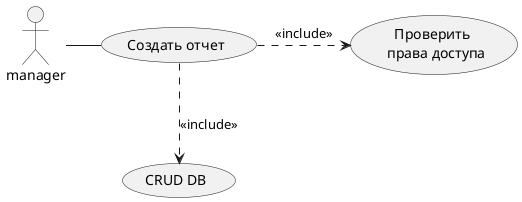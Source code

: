 @startuml
!startsub BASIC
usecase (Создать отчет) as UC1_report
usecase (Проверить \n права доступа) as check
usecase (CRUD DB) as crud_bd

manager - UC1_report

UC1_report .> check:<<include>>
UC1_report ..> crud_bd:<<include>>
!endsub
@enduml